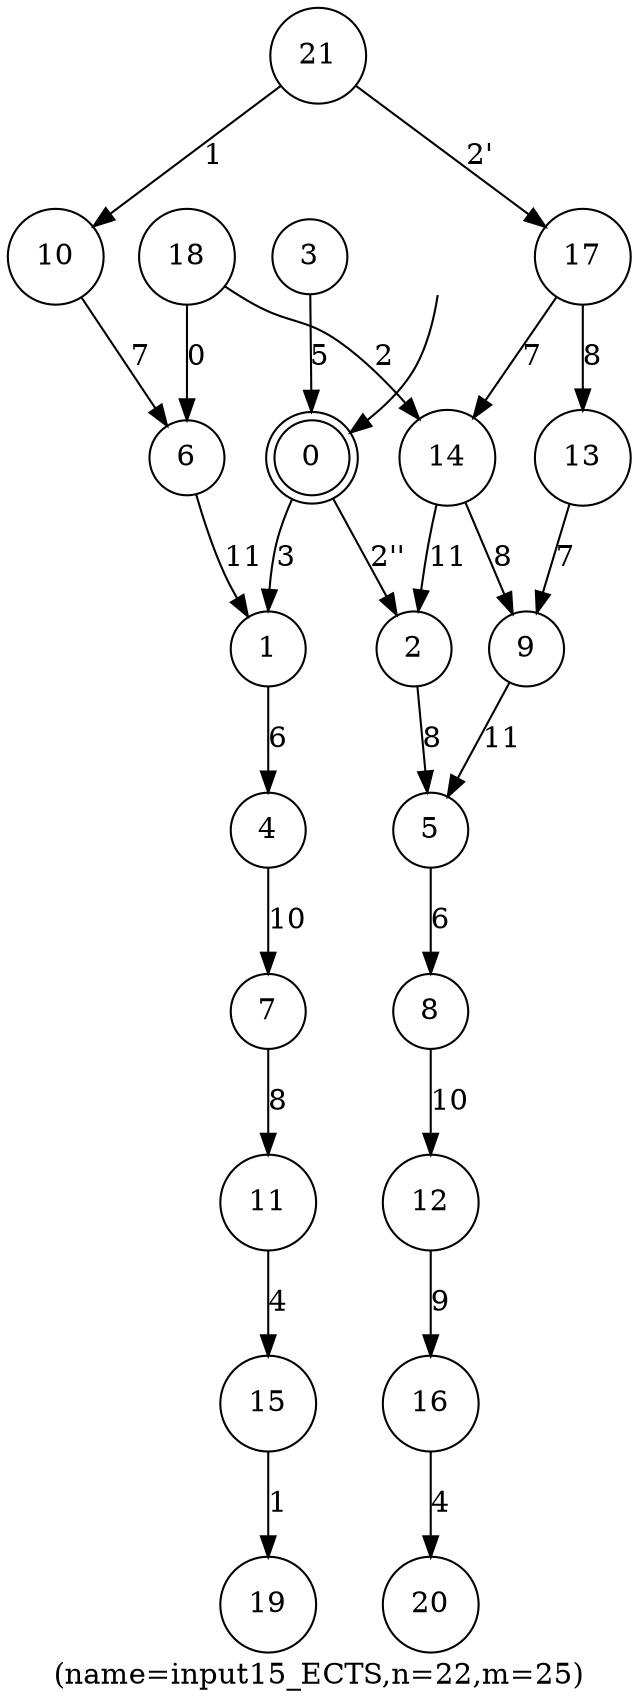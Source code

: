 digraph input15_ECTS{
	label="(name=input15_ECTS,n=22,m=25)";
	_nil [style = "invis"];
	node [shape = doublecircle]; 0;
	node [shape = circle];
	_nil -> 0;
	18->6[label="0"];
	15->19[label="1"];
	21->10[label="1"];
	18->14[label="2"];
	0->1[label="3"];
	11->15[label="4"];
	16->20[label="4"];
	3->0[label="5"];
	1->4[label="6"];
	5->8[label="6"];
	10->6[label="7"];
	13->9[label="7"];
	17->14[label="7"];
	2->5[label="8"];
	7->11[label="8"];
	14->9[label="8"];
	17->13[label="8"];
	12->16[label="9"];
	4->7[label="10"];
	8->12[label="10"];
	6->1[label="11"];
	14->2[label="11"];
	9->5[label="11"];
	21->17[label="2'"];
	0->2[label="2''"];
}
